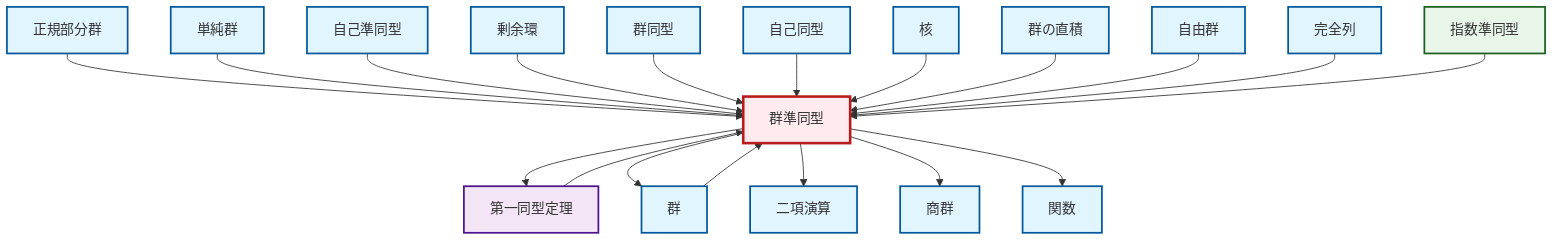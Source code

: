 graph TD
    classDef definition fill:#e1f5fe,stroke:#01579b,stroke-width:2px
    classDef theorem fill:#f3e5f5,stroke:#4a148c,stroke-width:2px
    classDef axiom fill:#fff3e0,stroke:#e65100,stroke-width:2px
    classDef example fill:#e8f5e9,stroke:#1b5e20,stroke-width:2px
    classDef current fill:#ffebee,stroke:#b71c1c,stroke-width:3px
    def-function["関数"]:::definition
    def-free-group["自由群"]:::definition
    def-kernel["核"]:::definition
    def-quotient-ring["剰余環"]:::definition
    def-automorphism["自己同型"]:::definition
    def-group["群"]:::definition
    def-isomorphism["群同型"]:::definition
    def-quotient-group["商群"]:::definition
    def-endomorphism["自己準同型"]:::definition
    thm-first-isomorphism["第一同型定理"]:::theorem
    def-exact-sequence["完全列"]:::definition
    def-direct-product["群の直積"]:::definition
    def-normal-subgroup["正規部分群"]:::definition
    def-homomorphism["群準同型"]:::definition
    def-simple-group["単純群"]:::definition
    ex-exponential-homomorphism["指数準同型"]:::example
    def-binary-operation["二項演算"]:::definition
    def-normal-subgroup --> def-homomorphism
    def-simple-group --> def-homomorphism
    def-homomorphism --> thm-first-isomorphism
    def-endomorphism --> def-homomorphism
    def-quotient-ring --> def-homomorphism
    def-homomorphism --> def-group
    def-isomorphism --> def-homomorphism
    def-automorphism --> def-homomorphism
    def-kernel --> def-homomorphism
    def-homomorphism --> def-binary-operation
    def-homomorphism --> def-quotient-group
    def-direct-product --> def-homomorphism
    def-free-group --> def-homomorphism
    def-exact-sequence --> def-homomorphism
    def-homomorphism --> def-function
    thm-first-isomorphism --> def-homomorphism
    ex-exponential-homomorphism --> def-homomorphism
    def-group --> def-homomorphism
    class def-homomorphism current